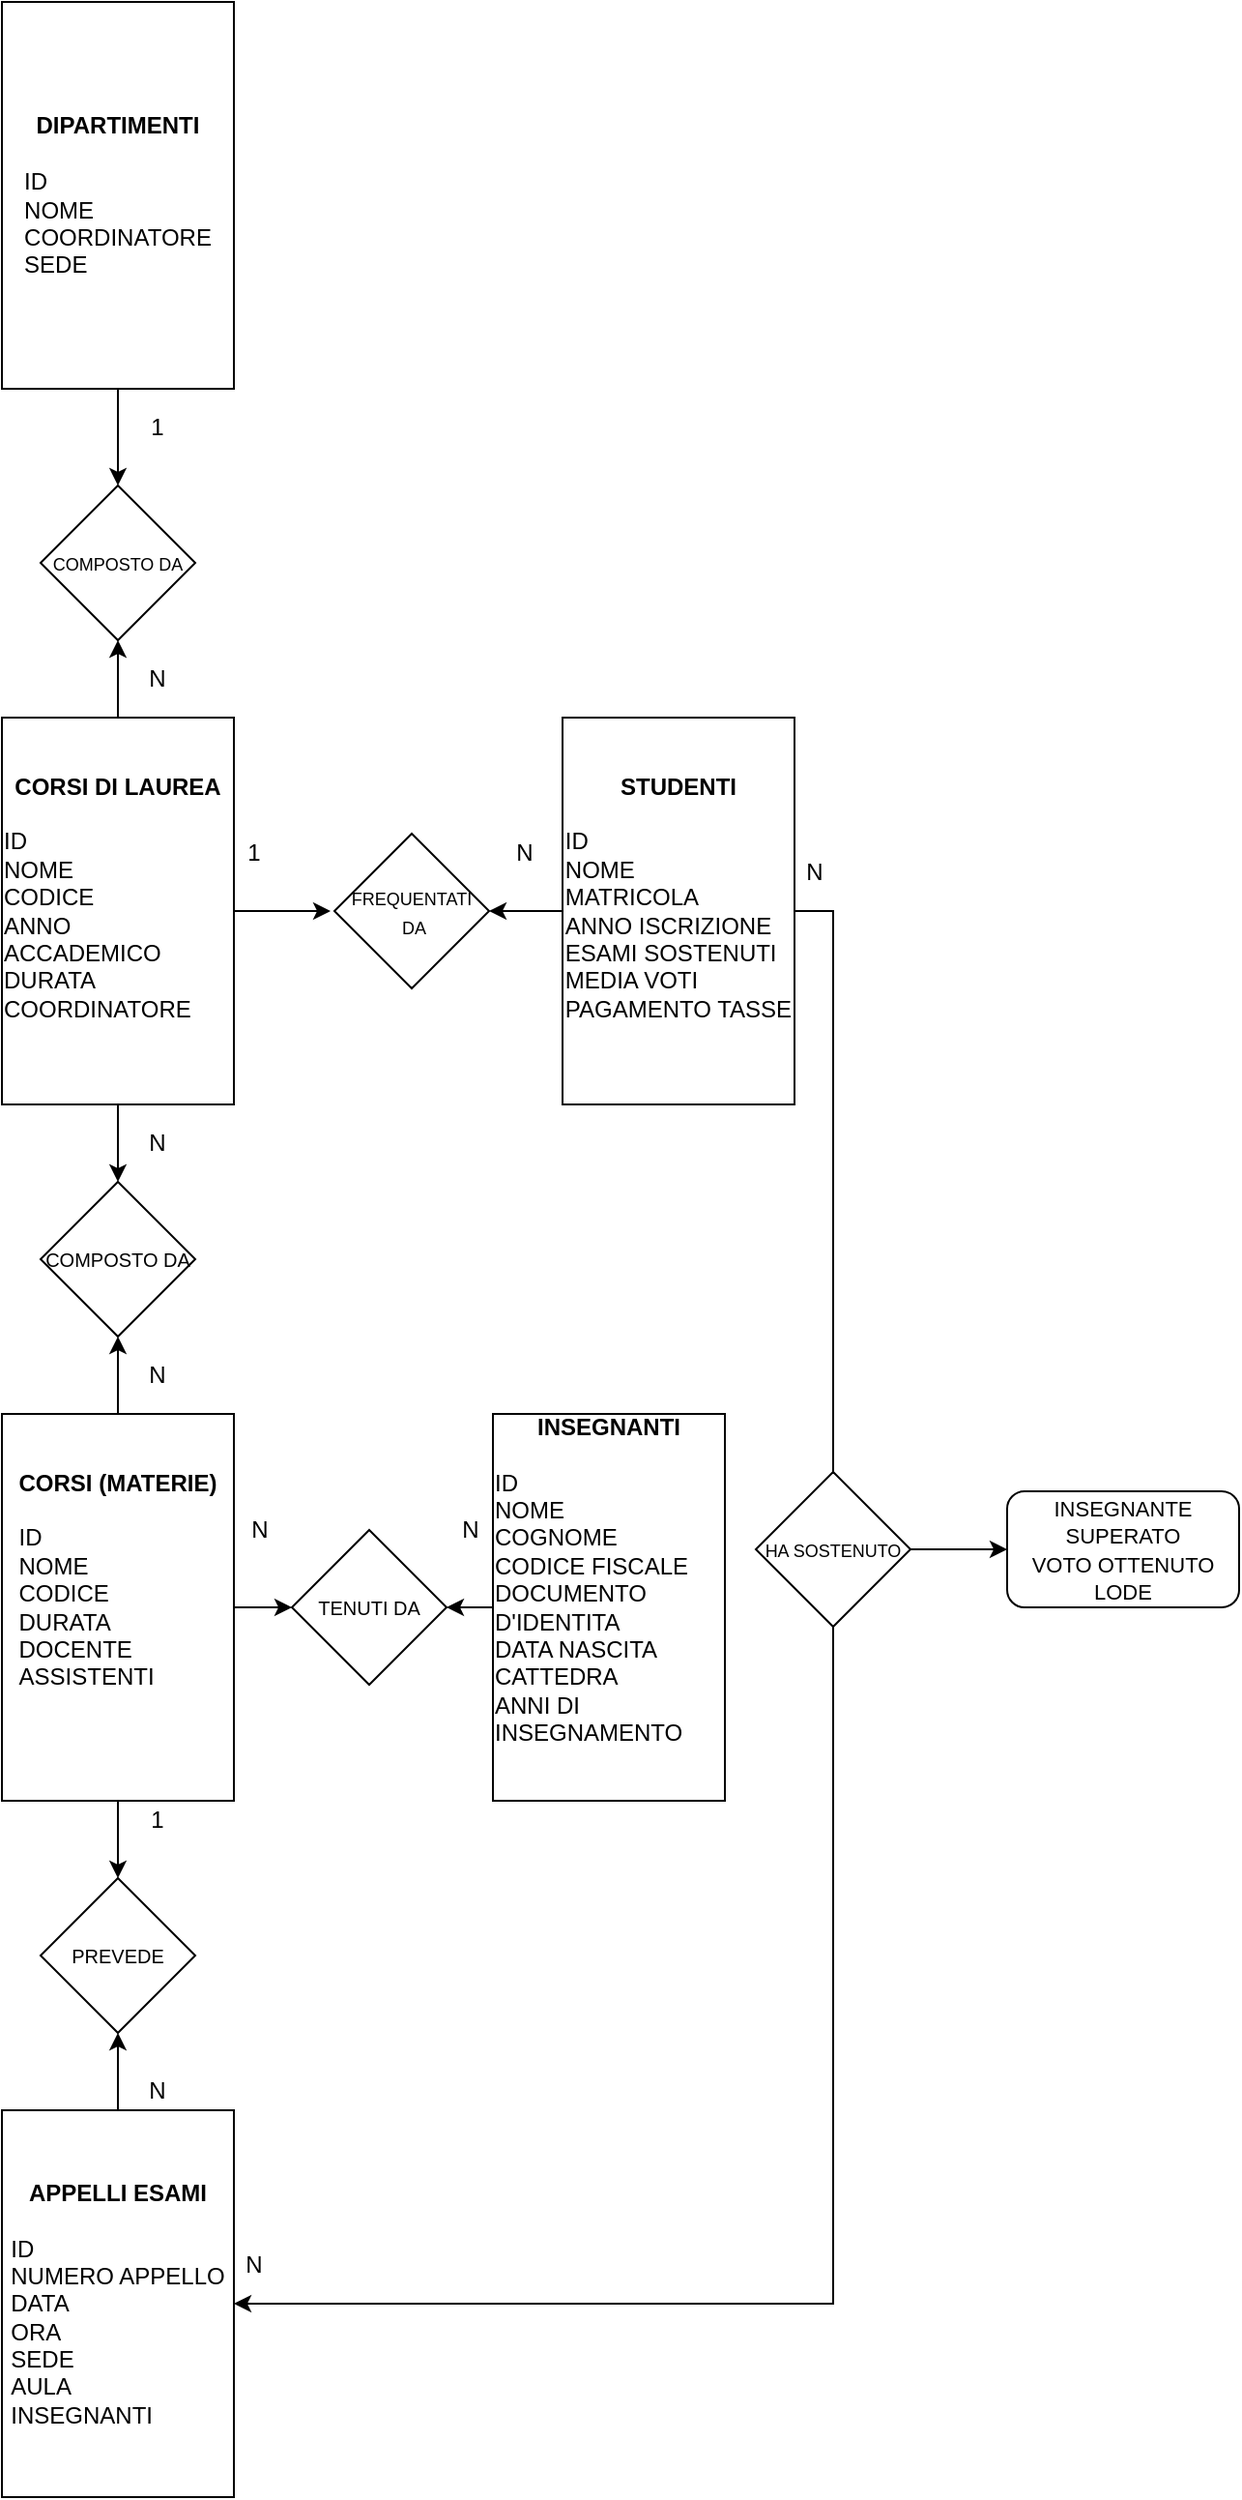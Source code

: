 <mxfile version="14.6.10" type="device"><diagram id="BkO7jgRjX1cuvfvz2BSB" name="Page-1"><mxGraphModel dx="782" dy="508" grid="1" gridSize="10" guides="1" tooltips="1" connect="1" arrows="1" fold="1" page="1" pageScale="1" pageWidth="827" pageHeight="1169" background="none" math="0" shadow="0"><root><mxCell id="0"/><mxCell id="1" parent="0"/><mxCell id="5JyeukMWv4HR3_09dm02-37" style="edgeStyle=orthogonalEdgeStyle;rounded=0;orthogonalLoop=1;jettySize=auto;html=1;exitX=0.5;exitY=1;exitDx=0;exitDy=0;entryX=0.5;entryY=0;entryDx=0;entryDy=0;" edge="1" parent="1" source="5JyeukMWv4HR3_09dm02-1" target="5JyeukMWv4HR3_09dm02-21"><mxGeometry relative="1" as="geometry"/></mxCell><mxCell id="5JyeukMWv4HR3_09dm02-1" value="&lt;b&gt;DIPARTIMENTI&lt;/b&gt;&lt;br&gt;&lt;br&gt;&lt;div style=&quot;text-align: left&quot;&gt;&lt;span&gt;ID&lt;/span&gt;&lt;/div&gt;&lt;div style=&quot;text-align: left&quot;&gt;&lt;span&gt;NOME&lt;/span&gt;&lt;/div&gt;&lt;div style=&quot;text-align: left&quot;&gt;&lt;span&gt;COORDINATORE&lt;/span&gt;&lt;/div&gt;&lt;div style=&quot;text-align: left&quot;&gt;&lt;span&gt;SEDE&lt;/span&gt;&lt;/div&gt;" style="rounded=0;whiteSpace=wrap;html=1;" vertex="1" parent="1"><mxGeometry x="40" y="40" width="120" height="200" as="geometry"/></mxCell><mxCell id="5JyeukMWv4HR3_09dm02-39" style="edgeStyle=orthogonalEdgeStyle;rounded=0;orthogonalLoop=1;jettySize=auto;html=1;exitX=0.5;exitY=1;exitDx=0;exitDy=0;entryX=0.5;entryY=0;entryDx=0;entryDy=0;" edge="1" parent="1" source="5JyeukMWv4HR3_09dm02-2" target="5JyeukMWv4HR3_09dm02-28"><mxGeometry relative="1" as="geometry"/></mxCell><mxCell id="5JyeukMWv4HR3_09dm02-42" style="edgeStyle=orthogonalEdgeStyle;rounded=0;orthogonalLoop=1;jettySize=auto;html=1;exitX=0.5;exitY=0;exitDx=0;exitDy=0;entryX=0.5;entryY=1;entryDx=0;entryDy=0;" edge="1" parent="1" source="5JyeukMWv4HR3_09dm02-2" target="5JyeukMWv4HR3_09dm02-21"><mxGeometry relative="1" as="geometry"/></mxCell><mxCell id="5JyeukMWv4HR3_09dm02-50" style="edgeStyle=orthogonalEdgeStyle;rounded=0;orthogonalLoop=1;jettySize=auto;html=1;exitX=1;exitY=0.5;exitDx=0;exitDy=0;" edge="1" parent="1" source="5JyeukMWv4HR3_09dm02-2"><mxGeometry relative="1" as="geometry"><mxPoint x="210" y="510" as="targetPoint"/></mxGeometry></mxCell><mxCell id="5JyeukMWv4HR3_09dm02-2" value="&lt;b&gt;CORSI DI LAUREA&lt;/b&gt;&lt;br&gt;&lt;br&gt;&lt;div style=&quot;text-align: left&quot;&gt;ID&lt;/div&gt;&lt;div style=&quot;text-align: left&quot;&gt;NOME&lt;/div&gt;&lt;div style=&quot;text-align: left&quot;&gt;CODICE&lt;/div&gt;&lt;div style=&quot;text-align: left&quot;&gt;ANNO ACCADEMICO&lt;/div&gt;&lt;div style=&quot;text-align: left&quot;&gt;DURATA&lt;/div&gt;&lt;div style=&quot;text-align: left&quot;&gt;COORDINATORE&lt;/div&gt;&lt;div style=&quot;text-align: left&quot;&gt;&lt;br&gt;&lt;/div&gt;" style="rounded=0;whiteSpace=wrap;html=1;" vertex="1" parent="1"><mxGeometry x="40" y="410" width="120" height="200" as="geometry"/></mxCell><mxCell id="5JyeukMWv4HR3_09dm02-40" style="edgeStyle=orthogonalEdgeStyle;rounded=0;orthogonalLoop=1;jettySize=auto;html=1;exitX=0.5;exitY=0;exitDx=0;exitDy=0;" edge="1" parent="1" source="5JyeukMWv4HR3_09dm02-3" target="5JyeukMWv4HR3_09dm02-28"><mxGeometry relative="1" as="geometry"/></mxCell><mxCell id="5JyeukMWv4HR3_09dm02-45" style="edgeStyle=orthogonalEdgeStyle;rounded=0;orthogonalLoop=1;jettySize=auto;html=1;exitX=1;exitY=0.5;exitDx=0;exitDy=0;entryX=0;entryY=0.5;entryDx=0;entryDy=0;" edge="1" parent="1" source="5JyeukMWv4HR3_09dm02-3" target="5JyeukMWv4HR3_09dm02-44"><mxGeometry relative="1" as="geometry"/></mxCell><mxCell id="5JyeukMWv4HR3_09dm02-58" style="edgeStyle=orthogonalEdgeStyle;rounded=0;orthogonalLoop=1;jettySize=auto;html=1;exitX=0.5;exitY=1;exitDx=0;exitDy=0;entryX=0.5;entryY=0;entryDx=0;entryDy=0;" edge="1" parent="1" source="5JyeukMWv4HR3_09dm02-3" target="5JyeukMWv4HR3_09dm02-57"><mxGeometry relative="1" as="geometry"/></mxCell><mxCell id="5JyeukMWv4HR3_09dm02-3" value="&lt;b&gt;CORSI (MATERIE)&lt;/b&gt;&lt;br&gt;&lt;br&gt;&lt;div style=&quot;text-align: left&quot;&gt;ID&lt;/div&gt;&lt;div style=&quot;text-align: left&quot;&gt;NOME&lt;/div&gt;&lt;div style=&quot;text-align: left&quot;&gt;CODICE&lt;/div&gt;&lt;div style=&quot;text-align: left&quot;&gt;DURATA&lt;/div&gt;&lt;div style=&quot;text-align: left&quot;&gt;DOCENTE&lt;/div&gt;&lt;div style=&quot;text-align: left&quot;&gt;ASSISTENTI&lt;/div&gt;&lt;div style=&quot;text-align: left&quot;&gt;&lt;br&gt;&lt;/div&gt;&lt;div style=&quot;text-align: left&quot;&gt;&lt;br&gt;&lt;/div&gt;" style="rounded=0;whiteSpace=wrap;html=1;" vertex="1" parent="1"><mxGeometry x="40" y="770" width="120" height="200" as="geometry"/></mxCell><mxCell id="5JyeukMWv4HR3_09dm02-21" value="&lt;font style=&quot;font-size: 9px&quot;&gt;COMPOSTO DA&lt;/font&gt;" style="rhombus;whiteSpace=wrap;html=1;" vertex="1" parent="1"><mxGeometry x="60" y="290" width="80" height="80" as="geometry"/></mxCell><mxCell id="5JyeukMWv4HR3_09dm02-26" value="1" style="text;html=1;align=center;verticalAlign=middle;resizable=0;points=[];autosize=1;strokeColor=none;" vertex="1" parent="1"><mxGeometry x="110" y="250" width="20" height="20" as="geometry"/></mxCell><mxCell id="5JyeukMWv4HR3_09dm02-27" value="N" style="text;html=1;align=center;verticalAlign=middle;resizable=0;points=[];autosize=1;strokeColor=none;" vertex="1" parent="1"><mxGeometry x="110" y="380" width="20" height="20" as="geometry"/></mxCell><mxCell id="5JyeukMWv4HR3_09dm02-28" value="&lt;font style=&quot;font-size: 10px&quot;&gt;COMPOSTO DA&lt;/font&gt;" style="rhombus;whiteSpace=wrap;html=1;" vertex="1" parent="1"><mxGeometry x="60" y="650" width="80" height="80" as="geometry"/></mxCell><mxCell id="5JyeukMWv4HR3_09dm02-31" value="N" style="text;html=1;align=center;verticalAlign=middle;resizable=0;points=[];autosize=1;strokeColor=none;" vertex="1" parent="1"><mxGeometry x="110" y="620" width="20" height="20" as="geometry"/></mxCell><mxCell id="5JyeukMWv4HR3_09dm02-32" value="N" style="text;html=1;align=center;verticalAlign=middle;resizable=0;points=[];autosize=1;strokeColor=none;" vertex="1" parent="1"><mxGeometry x="110" y="740" width="20" height="20" as="geometry"/></mxCell><mxCell id="5JyeukMWv4HR3_09dm02-46" style="edgeStyle=orthogonalEdgeStyle;rounded=0;orthogonalLoop=1;jettySize=auto;html=1;exitX=0;exitY=0.5;exitDx=0;exitDy=0;entryX=1;entryY=0.5;entryDx=0;entryDy=0;" edge="1" parent="1" source="5JyeukMWv4HR3_09dm02-43" target="5JyeukMWv4HR3_09dm02-44"><mxGeometry relative="1" as="geometry"/></mxCell><mxCell id="5JyeukMWv4HR3_09dm02-43" value="&lt;b&gt;INSEGNANTI&lt;/b&gt;&lt;br&gt;&lt;br&gt;&lt;div style=&quot;text-align: left&quot;&gt;ID&lt;/div&gt;&lt;div style=&quot;text-align: left&quot;&gt;NOME&lt;/div&gt;&lt;div style=&quot;text-align: left&quot;&gt;COGNOME&lt;/div&gt;&lt;div style=&quot;text-align: left&quot;&gt;CODICE FISCALE&lt;/div&gt;&lt;div style=&quot;text-align: left&quot;&gt;DOCUMENTO D'IDENTITA&lt;/div&gt;&lt;div style=&quot;text-align: left&quot;&gt;DATA NASCITA&lt;/div&gt;&lt;div style=&quot;text-align: left&quot;&gt;CATTEDRA&lt;/div&gt;&lt;div style=&quot;text-align: left&quot;&gt;ANNI DI INSEGNAMENTO&lt;/div&gt;&lt;div style=&quot;text-align: left&quot;&gt;&lt;br&gt;&lt;/div&gt;&lt;div style=&quot;text-align: left&quot;&gt;&lt;br&gt;&lt;/div&gt;" style="rounded=0;whiteSpace=wrap;html=1;" vertex="1" parent="1"><mxGeometry x="294" y="770" width="120" height="200" as="geometry"/></mxCell><mxCell id="5JyeukMWv4HR3_09dm02-44" value="&lt;font style=&quot;font-size: 10px&quot;&gt;TENUTI DA&lt;/font&gt;" style="rhombus;whiteSpace=wrap;html=1;" vertex="1" parent="1"><mxGeometry x="190" y="830" width="80" height="80" as="geometry"/></mxCell><mxCell id="5JyeukMWv4HR3_09dm02-47" value="N" style="text;html=1;align=center;verticalAlign=middle;resizable=0;points=[];autosize=1;strokeColor=none;" vertex="1" parent="1"><mxGeometry x="163" y="820" width="20" height="20" as="geometry"/></mxCell><mxCell id="5JyeukMWv4HR3_09dm02-48" value="N" style="text;html=1;align=center;verticalAlign=middle;resizable=0;points=[];autosize=1;strokeColor=none;" vertex="1" parent="1"><mxGeometry x="272" y="820" width="20" height="20" as="geometry"/></mxCell><mxCell id="5JyeukMWv4HR3_09dm02-49" value="&lt;font style=&quot;font-size: 9px&quot;&gt;FREQUENTATI&lt;br&gt;&amp;nbsp;DA&lt;/font&gt;" style="rhombus;whiteSpace=wrap;html=1;" vertex="1" parent="1"><mxGeometry x="212" y="470" width="80" height="80" as="geometry"/></mxCell><mxCell id="5JyeukMWv4HR3_09dm02-52" value="" style="edgeStyle=orthogonalEdgeStyle;rounded=0;orthogonalLoop=1;jettySize=auto;html=1;" edge="1" parent="1" source="5JyeukMWv4HR3_09dm02-51" target="5JyeukMWv4HR3_09dm02-49"><mxGeometry relative="1" as="geometry"/></mxCell><mxCell id="5JyeukMWv4HR3_09dm02-60" style="edgeStyle=orthogonalEdgeStyle;rounded=0;orthogonalLoop=1;jettySize=auto;html=1;exitX=1;exitY=0.5;exitDx=0;exitDy=0;entryX=1;entryY=0.5;entryDx=0;entryDy=0;" edge="1" parent="1" source="5JyeukMWv4HR3_09dm02-51" target="5JyeukMWv4HR3_09dm02-55"><mxGeometry relative="1" as="geometry"/></mxCell><mxCell id="5JyeukMWv4HR3_09dm02-51" value="&lt;b&gt;STUDENTI&lt;/b&gt;&lt;br&gt;&lt;br&gt;&lt;div style=&quot;text-align: left&quot;&gt;ID&lt;/div&gt;&lt;div style=&quot;text-align: left&quot;&gt;NOME&lt;/div&gt;&lt;div style=&quot;text-align: left&quot;&gt;MATRICOLA&lt;/div&gt;&lt;div style=&quot;text-align: left&quot;&gt;ANNO ISCRIZIONE&lt;/div&gt;&lt;div style=&quot;text-align: left&quot;&gt;ESAMI SOSTENUTI&lt;/div&gt;&lt;div style=&quot;text-align: left&quot;&gt;MEDIA VOTI&lt;/div&gt;&lt;div style=&quot;text-align: left&quot;&gt;PAGAMENTO TASSE&lt;/div&gt;&lt;div style=&quot;text-align: left&quot;&gt;&lt;br&gt;&lt;/div&gt;" style="rounded=0;whiteSpace=wrap;html=1;" vertex="1" parent="1"><mxGeometry x="330" y="410" width="120" height="200" as="geometry"/></mxCell><mxCell id="5JyeukMWv4HR3_09dm02-53" value="1" style="text;html=1;align=center;verticalAlign=middle;resizable=0;points=[];autosize=1;strokeColor=none;" vertex="1" parent="1"><mxGeometry x="160" y="470" width="20" height="20" as="geometry"/></mxCell><mxCell id="5JyeukMWv4HR3_09dm02-54" value="N" style="text;html=1;align=center;verticalAlign=middle;resizable=0;points=[];autosize=1;strokeColor=none;" vertex="1" parent="1"><mxGeometry x="300" y="470" width="20" height="20" as="geometry"/></mxCell><mxCell id="5JyeukMWv4HR3_09dm02-59" style="edgeStyle=orthogonalEdgeStyle;rounded=0;orthogonalLoop=1;jettySize=auto;html=1;exitX=0.5;exitY=0;exitDx=0;exitDy=0;entryX=0.5;entryY=1;entryDx=0;entryDy=0;" edge="1" parent="1" source="5JyeukMWv4HR3_09dm02-55" target="5JyeukMWv4HR3_09dm02-57"><mxGeometry relative="1" as="geometry"/></mxCell><mxCell id="5JyeukMWv4HR3_09dm02-55" value="&lt;b&gt;APPELLI ESAMI&lt;/b&gt;&lt;br&gt;&lt;br&gt;&lt;div style=&quot;text-align: left&quot;&gt;ID&lt;/div&gt;&lt;div style=&quot;text-align: left&quot;&gt;NUMERO APPELLO&lt;/div&gt;&lt;div style=&quot;text-align: left&quot;&gt;DATA&lt;/div&gt;&lt;div style=&quot;text-align: left&quot;&gt;ORA&lt;/div&gt;&lt;div style=&quot;text-align: left&quot;&gt;SEDE&lt;/div&gt;&lt;div style=&quot;text-align: left&quot;&gt;AULA&lt;/div&gt;&lt;div style=&quot;text-align: left&quot;&gt;INSEGNANTI&lt;/div&gt;" style="rounded=0;whiteSpace=wrap;html=1;" vertex="1" parent="1"><mxGeometry x="40" y="1130" width="120" height="200" as="geometry"/></mxCell><mxCell id="5JyeukMWv4HR3_09dm02-57" value="&lt;font style=&quot;font-size: 10px&quot;&gt;PREVEDE&lt;/font&gt;" style="rhombus;whiteSpace=wrap;html=1;" vertex="1" parent="1"><mxGeometry x="60" y="1010" width="80" height="80" as="geometry"/></mxCell><mxCell id="5JyeukMWv4HR3_09dm02-66" style="edgeStyle=orthogonalEdgeStyle;rounded=0;orthogonalLoop=1;jettySize=auto;html=1;exitX=1;exitY=0.5;exitDx=0;exitDy=0;" edge="1" parent="1" source="5JyeukMWv4HR3_09dm02-61"><mxGeometry relative="1" as="geometry"><mxPoint x="560" y="840" as="targetPoint"/></mxGeometry></mxCell><mxCell id="5JyeukMWv4HR3_09dm02-61" value="&lt;font style=&quot;font-size: 9px&quot;&gt;HA SOSTENUTO&lt;/font&gt;" style="rhombus;whiteSpace=wrap;html=1;" vertex="1" parent="1"><mxGeometry x="430" y="800" width="80" height="80" as="geometry"/></mxCell><mxCell id="5JyeukMWv4HR3_09dm02-62" value="N" style="text;html=1;align=center;verticalAlign=middle;resizable=0;points=[];autosize=1;strokeColor=none;" vertex="1" parent="1"><mxGeometry x="450" y="480" width="20" height="20" as="geometry"/></mxCell><mxCell id="5JyeukMWv4HR3_09dm02-63" value="N" style="text;html=1;align=center;verticalAlign=middle;resizable=0;points=[];autosize=1;strokeColor=none;" vertex="1" parent="1"><mxGeometry x="160" y="1200" width="20" height="20" as="geometry"/></mxCell><mxCell id="5JyeukMWv4HR3_09dm02-64" value="1" style="text;html=1;align=center;verticalAlign=middle;resizable=0;points=[];autosize=1;strokeColor=none;" vertex="1" parent="1"><mxGeometry x="110" y="970" width="20" height="20" as="geometry"/></mxCell><mxCell id="5JyeukMWv4HR3_09dm02-65" value="N" style="text;html=1;align=center;verticalAlign=middle;resizable=0;points=[];autosize=1;strokeColor=none;" vertex="1" parent="1"><mxGeometry x="110" y="1110" width="20" height="20" as="geometry"/></mxCell><mxCell id="5JyeukMWv4HR3_09dm02-68" value="&lt;font style=&quot;font-size: 11px&quot;&gt;INSEGNANTE&lt;br&gt;SUPERATO&lt;br&gt;VOTO OTTENUTO&lt;br&gt;LODE&lt;br&gt;&lt;/font&gt;" style="rounded=1;whiteSpace=wrap;html=1;" vertex="1" parent="1"><mxGeometry x="560" y="810" width="120" height="60" as="geometry"/></mxCell></root></mxGraphModel></diagram></mxfile>